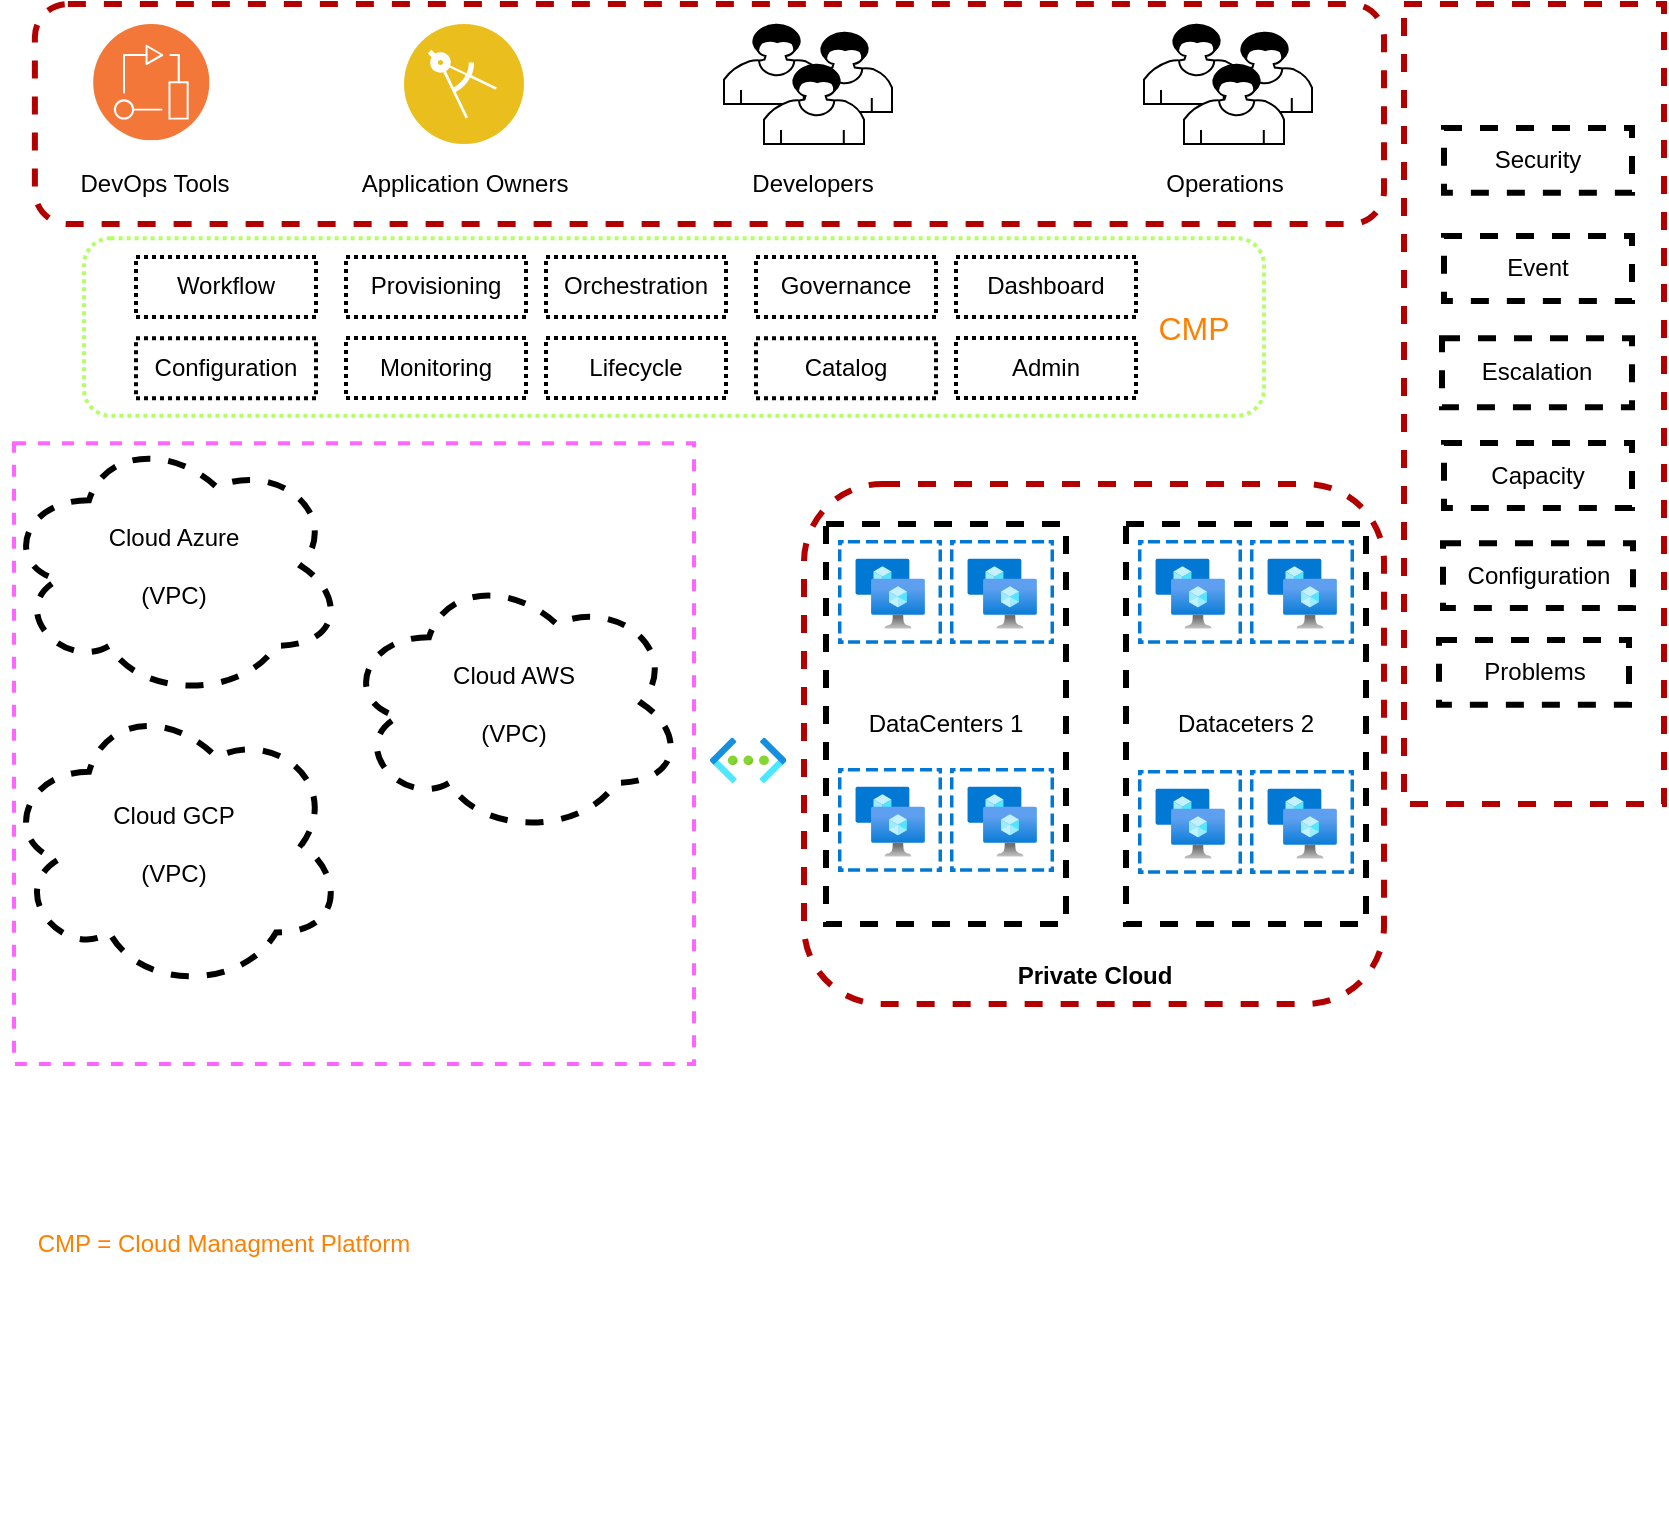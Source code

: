 <mxfile version="13.10.0" type="embed">
    <diagram id="f9QB8XBYw-Qf3E7ueuMX" name="Page-1">
        <mxGraphModel dx="2128" dy="971" grid="1" gridSize="10" guides="1" tooltips="1" connect="1" arrows="1" fold="1" page="1" pageScale="1" pageWidth="850" pageHeight="1100" math="0" shadow="0">
            <root>
                <mxCell id="0"/>
                <mxCell id="1" parent="0"/>
                <mxCell id="20" value="" style="group" parent="1" vertex="1" connectable="0">
                    <mxGeometry x="30" y="60" width="660" height="100" as="geometry"/>
                </mxCell>
                <mxCell id="23" value="" style="rounded=1;whiteSpace=wrap;html=1;strokeColor=#B20000;fontColor=#ffffff;dashed=1;fillColor=none;strokeWidth=3;" parent="20" vertex="1">
                    <mxGeometry x="-14.559" y="-10" width="674.559" height="110" as="geometry"/>
                </mxCell>
                <mxCell id="2" value="" style="aspect=fixed;perimeter=ellipsePerimeter;html=1;align=center;shadow=0;dashed=0;fontColor=#4277BB;labelBackgroundColor=#ffffff;fontSize=12;spacingTop=3;image;image=img/lib/ibm/devops/devops.svg;" parent="20" vertex="1">
                    <mxGeometry x="14.559" width="58.235" height="58.235" as="geometry"/>
                </mxCell>
                <mxCell id="4" value="DevOps Tools" style="text;html=1;align=center;verticalAlign=middle;resizable=0;points=[];autosize=1;" parent="20" vertex="1">
                    <mxGeometry y="70" width="90" height="20" as="geometry"/>
                </mxCell>
                <mxCell id="18" value="" style="group" parent="1" vertex="1" connectable="0">
                    <mxGeometry x="360" y="60" width="84" height="90" as="geometry"/>
                </mxCell>
                <mxCell id="10" value="Developers" style="text;html=1;align=center;verticalAlign=middle;resizable=0;points=[];autosize=1;" parent="18" vertex="1">
                    <mxGeometry x="4" y="70" width="80" height="20" as="geometry"/>
                </mxCell>
                <mxCell id="12" value="" style="group" parent="18" vertex="1" connectable="0">
                    <mxGeometry width="84" height="60" as="geometry"/>
                </mxCell>
                <mxCell id="8" value="" style="shape=mxgraph.bpmn.user_task;html=1;outlineConnect=0;container=1;" parent="12" vertex="1">
                    <mxGeometry x="34" y="4" width="50" height="40" as="geometry"/>
                </mxCell>
                <mxCell id="11" value="" style="group" parent="12" vertex="1" connectable="0">
                    <mxGeometry width="70" height="60" as="geometry"/>
                </mxCell>
                <mxCell id="7" value="" style="shape=mxgraph.bpmn.user_task;html=1;outlineConnect=0;" parent="11" vertex="1">
                    <mxGeometry width="50" height="40" as="geometry"/>
                </mxCell>
                <mxCell id="9" value="" style="shape=mxgraph.bpmn.user_task;html=1;outlineConnect=0;" parent="11" vertex="1">
                    <mxGeometry x="20" y="20" width="50" height="40" as="geometry"/>
                </mxCell>
                <mxCell id="19" value="" style="group" parent="1" vertex="1" connectable="0">
                    <mxGeometry x="170" y="60" width="120" height="90" as="geometry"/>
                </mxCell>
                <mxCell id="3" value="" style="aspect=fixed;perimeter=ellipsePerimeter;html=1;align=center;shadow=0;dashed=0;fontColor=#4277BB;labelBackgroundColor=#ffffff;fontSize=12;spacingTop=3;image;image=img/lib/ibm/applications/enterprise_applications.svg;" parent="19" vertex="1">
                    <mxGeometry x="30" width="60" height="60" as="geometry"/>
                </mxCell>
                <mxCell id="5" value="Application Owners" style="text;html=1;align=center;verticalAlign=middle;resizable=0;points=[];autosize=1;" parent="19" vertex="1">
                    <mxGeometry y="70" width="120" height="20" as="geometry"/>
                </mxCell>
                <mxCell id="22" value="" style="group" parent="1" vertex="1" connectable="0">
                    <mxGeometry x="570" y="60" width="84" height="90" as="geometry"/>
                </mxCell>
                <mxCell id="13" value="" style="group" parent="22" vertex="1" connectable="0">
                    <mxGeometry width="84" height="60" as="geometry"/>
                </mxCell>
                <mxCell id="14" value="" style="shape=mxgraph.bpmn.user_task;html=1;outlineConnect=0;container=1;" parent="13" vertex="1">
                    <mxGeometry x="34" y="4" width="50" height="40" as="geometry"/>
                </mxCell>
                <mxCell id="15" value="" style="group" parent="13" vertex="1" connectable="0">
                    <mxGeometry width="70" height="60" as="geometry"/>
                </mxCell>
                <mxCell id="16" value="" style="shape=mxgraph.bpmn.user_task;html=1;outlineConnect=0;" parent="15" vertex="1">
                    <mxGeometry width="50" height="40" as="geometry"/>
                </mxCell>
                <mxCell id="17" value="" style="shape=mxgraph.bpmn.user_task;html=1;outlineConnect=0;" parent="15" vertex="1">
                    <mxGeometry x="20" y="20" width="50" height="40" as="geometry"/>
                </mxCell>
                <mxCell id="21" value="Operations" style="text;html=1;align=center;verticalAlign=middle;resizable=0;points=[];autosize=1;" parent="22" vertex="1">
                    <mxGeometry x="5" y="70" width="70" height="20" as="geometry"/>
                </mxCell>
                <mxCell id="28" value="&lt;b&gt;Business Support&lt;br&gt;/&amp;nbsp; Operation&lt;/b&gt;" style="rounded=0;whiteSpace=wrap;html=1;dashed=1;strokeWidth=3;strokeColor=#B20000;fontColor=#ffffff;fillColor=none;horizontal=1;verticalAlign=top;" parent="1" vertex="1">
                    <mxGeometry x="700" y="50" width="130" height="400" as="geometry"/>
                </mxCell>
                <mxCell id="38" value="" style="group" parent="1" vertex="1" connectable="0">
                    <mxGeometry x="720" y="120" width="94" height="86.486" as="geometry"/>
                </mxCell>
                <mxCell id="48" value="" style="group" vertex="1" connectable="0" parent="38">
                    <mxGeometry y="-8" width="94" height="86.486" as="geometry"/>
                </mxCell>
                <mxCell id="49" value="" style="group" vertex="1" connectable="0" parent="48">
                    <mxGeometry width="94" height="86.486" as="geometry"/>
                </mxCell>
                <mxCell id="29" value="Security" style="rounded=0;whiteSpace=wrap;html=1;dashed=1;strokeWidth=3;fillColor=none;" parent="49" vertex="1">
                    <mxGeometry width="94" height="32.432" as="geometry"/>
                </mxCell>
                <mxCell id="33" value="Event" style="rounded=0;whiteSpace=wrap;html=1;dashed=1;strokeWidth=3;fillColor=none;" parent="49" vertex="1">
                    <mxGeometry y="54.054" width="94" height="32.432" as="geometry"/>
                </mxCell>
                <mxCell id="50" value="" style="group" vertex="1" connectable="0" parent="1">
                    <mxGeometry x="717.5" y="217.146" width="97" height="183.284" as="geometry"/>
                </mxCell>
                <mxCell id="30" value="Escalation" style="rounded=0;whiteSpace=wrap;html=1;dashed=1;strokeWidth=3;fillColor=none;container=0;" parent="50" vertex="1">
                    <mxGeometry x="1.5" width="95" height="34.465" as="geometry"/>
                </mxCell>
                <mxCell id="31" value="Capacity" style="rounded=0;whiteSpace=wrap;html=1;dashed=1;strokeWidth=3;fillColor=none;container=0;" parent="50" vertex="1">
                    <mxGeometry x="2.5" y="52.368" width="94" height="32.432" as="geometry"/>
                </mxCell>
                <mxCell id="32" value="Configuration" style="rounded=0;whiteSpace=wrap;html=1;dashed=1;strokeWidth=3;fillColor=none;container=0;" parent="50" vertex="1">
                    <mxGeometry x="2" y="102.422" width="95" height="32.432" as="geometry"/>
                </mxCell>
                <mxCell id="45" value="Problems" style="rounded=0;whiteSpace=wrap;html=1;dashed=1;strokeWidth=3;fillColor=none;container=0;" vertex="1" parent="50">
                    <mxGeometry y="150.852" width="95" height="32.432" as="geometry"/>
                </mxCell>
                <mxCell id="51" value="" style="group" vertex="1" connectable="0" parent="1">
                    <mxGeometry y="265" width="394" height="315" as="geometry"/>
                </mxCell>
                <mxCell id="24" value="Cloud Azure&lt;br&gt;&lt;br&gt;(VPC)" style="ellipse;shape=cloud;whiteSpace=wrap;html=1;dashed=1;strokeWidth=3;fillColor=none;" parent="51" vertex="1">
                    <mxGeometry width="170" height="132.391" as="geometry"/>
                </mxCell>
                <mxCell id="25" value="Cloud AWS&lt;br&gt;&lt;br&gt;(VPC)" style="ellipse;shape=cloud;whiteSpace=wrap;html=1;dashed=1;strokeWidth=3;fillColor=none;" parent="51" vertex="1">
                    <mxGeometry x="170" y="68.478" width="170" height="132.391" as="geometry"/>
                </mxCell>
                <mxCell id="34" value="Cloud GCP&lt;br&gt;&lt;br&gt;(VPC)" style="ellipse;shape=cloud;whiteSpace=wrap;html=1;dashed=1;strokeWidth=3;fillColor=none;" parent="51" vertex="1">
                    <mxGeometry y="132.391" width="170" height="146.087" as="geometry"/>
                </mxCell>
                <mxCell id="88" value="" style="aspect=fixed;html=1;points=[];align=center;image;fontSize=12;image=img/lib/azure2/networking/Virtual_Networks.svg;dashed=1;dashPattern=1 1;labelBackgroundColor=none;strokeColor=#f0f0f0;strokeWidth=2;" vertex="1" parent="51">
                    <mxGeometry x="353" y="151.78" width="38.17" height="22.79" as="geometry"/>
                </mxCell>
                <mxCell id="89" value="" style="whiteSpace=wrap;html=1;dashed=1;labelBackgroundColor=none;strokeWidth=2;fillColor=none;strokeColor=#FF66FF;" vertex="1" parent="51">
                    <mxGeometry x="5" y="4.565" width="340" height="310.435" as="geometry"/>
                </mxCell>
                <mxCell id="90" style="edgeStyle=orthogonalEdgeStyle;rounded=0;orthogonalLoop=1;jettySize=auto;html=1;exitX=0.5;exitY=1;exitDx=0;exitDy=0;fontColor=#FF8000;" edge="1" parent="51" source="89" target="89">
                    <mxGeometry relative="1" as="geometry"/>
                </mxCell>
                <mxCell id="93" style="edgeStyle=orthogonalEdgeStyle;rounded=0;orthogonalLoop=1;jettySize=auto;html=1;exitX=0.5;exitY=1;exitDx=0;exitDy=0;fontColor=#FF8000;" edge="1" parent="51" source="89" target="89">
                    <mxGeometry relative="1" as="geometry"/>
                </mxCell>
                <mxCell id="52" value="" style="group;fillColor=none;labelPosition=center;verticalLabelPosition=bottom;align=center;verticalAlign=top;" vertex="1" connectable="0" parent="1">
                    <mxGeometry x="400" y="290" width="290" height="260" as="geometry"/>
                </mxCell>
                <mxCell id="35" value="&lt;br&gt;&lt;br&gt;&lt;br&gt;" style="rounded=1;whiteSpace=wrap;html=1;dashed=1;strokeWidth=3;strokeColor=#B20000;fontColor=#ffffff;fillColor=none;labelPosition=center;verticalLabelPosition=bottom;align=center;verticalAlign=bottom;" parent="52" vertex="1">
                    <mxGeometry width="290" height="260" as="geometry"/>
                </mxCell>
                <mxCell id="26" value="DataCenters 1" style="rounded=0;whiteSpace=wrap;html=1;dashed=1;strokeWidth=3;fillColor=none;" parent="52" vertex="1">
                    <mxGeometry x="11" y="20" width="120" height="200" as="geometry"/>
                </mxCell>
                <mxCell id="27" value="Dataceters 2" style="rounded=0;whiteSpace=wrap;html=1;dashed=1;strokeWidth=3;fillColor=none;" parent="52" vertex="1">
                    <mxGeometry x="161" y="20" width="120" height="200" as="geometry"/>
                </mxCell>
                <mxCell id="77" value="" style="group" vertex="1" connectable="0" parent="52">
                    <mxGeometry x="17" y="28" width="108" height="52" as="geometry"/>
                </mxCell>
                <mxCell id="75" value="" style="aspect=fixed;html=1;points=[];align=center;image;fontSize=12;image=img/lib/azure2/compute/Availability_Sets.svg;dashed=1;dashPattern=1 1;labelBackgroundColor=none;strokeColor=#B3FF66;strokeWidth=2;" vertex="1" parent="77">
                    <mxGeometry width="52" height="52" as="geometry"/>
                </mxCell>
                <mxCell id="76" value="" style="aspect=fixed;html=1;points=[];align=center;image;fontSize=12;image=img/lib/azure2/compute/Availability_Sets.svg;dashed=1;dashPattern=1 1;labelBackgroundColor=none;strokeColor=#B3FF66;strokeWidth=2;" vertex="1" parent="77">
                    <mxGeometry x="56" width="52" height="52" as="geometry"/>
                </mxCell>
                <mxCell id="78" value="" style="group" vertex="1" connectable="0" parent="52">
                    <mxGeometry x="167" y="28" width="108" height="52" as="geometry"/>
                </mxCell>
                <mxCell id="79" value="" style="aspect=fixed;html=1;points=[];align=center;image;fontSize=12;image=img/lib/azure2/compute/Availability_Sets.svg;dashed=1;dashPattern=1 1;labelBackgroundColor=none;strokeColor=#B3FF66;strokeWidth=2;" vertex="1" parent="78">
                    <mxGeometry width="52" height="52" as="geometry"/>
                </mxCell>
                <mxCell id="80" value="" style="aspect=fixed;html=1;points=[];align=center;image;fontSize=12;image=img/lib/azure2/compute/Availability_Sets.svg;dashed=1;dashPattern=1 1;labelBackgroundColor=none;strokeColor=#B3FF66;strokeWidth=2;" vertex="1" parent="78">
                    <mxGeometry x="56" width="52" height="52" as="geometry"/>
                </mxCell>
                <mxCell id="81" value="" style="group" vertex="1" connectable="0" parent="52">
                    <mxGeometry x="17" y="134" width="108" height="52" as="geometry"/>
                </mxCell>
                <mxCell id="94" value="" style="group" vertex="1" connectable="0" parent="81">
                    <mxGeometry y="8" width="108" height="52" as="geometry"/>
                </mxCell>
                <mxCell id="82" value="" style="aspect=fixed;html=1;points=[];align=center;image;fontSize=12;image=img/lib/azure2/compute/Availability_Sets.svg;dashed=1;dashPattern=1 1;labelBackgroundColor=none;strokeColor=#B3FF66;strokeWidth=2;" vertex="1" parent="94">
                    <mxGeometry width="52" height="52" as="geometry"/>
                </mxCell>
                <mxCell id="83" value="" style="aspect=fixed;html=1;points=[];align=center;image;fontSize=12;image=img/lib/azure2/compute/Availability_Sets.svg;dashed=1;dashPattern=1 1;labelBackgroundColor=none;strokeColor=#B3FF66;strokeWidth=2;" vertex="1" parent="94">
                    <mxGeometry x="56" width="52" height="52" as="geometry"/>
                </mxCell>
                <mxCell id="84" value="" style="group" vertex="1" connectable="0" parent="52">
                    <mxGeometry x="167" y="143" width="108" height="52" as="geometry"/>
                </mxCell>
                <mxCell id="85" value="" style="aspect=fixed;html=1;points=[];align=center;image;fontSize=12;image=img/lib/azure2/compute/Availability_Sets.svg;dashed=1;dashPattern=1 1;labelBackgroundColor=none;strokeColor=#B3FF66;strokeWidth=2;" vertex="1" parent="84">
                    <mxGeometry width="52" height="52" as="geometry"/>
                </mxCell>
                <mxCell id="86" value="" style="aspect=fixed;html=1;points=[];align=center;image;fontSize=12;image=img/lib/azure2/compute/Availability_Sets.svg;dashed=1;dashPattern=1 1;labelBackgroundColor=none;strokeColor=#B3FF66;strokeWidth=2;" vertex="1" parent="84">
                    <mxGeometry x="56" width="52" height="52" as="geometry"/>
                </mxCell>
                <mxCell id="36" value="&lt;b&gt;Private Cloud&lt;/b&gt;" style="text;html=1;align=center;verticalAlign=middle;resizable=0;points=[];autosize=1;" parent="52" vertex="1">
                    <mxGeometry x="100" y="236" width="90" height="20" as="geometry"/>
                </mxCell>
                <mxCell id="57" value="" style="rounded=1;whiteSpace=wrap;html=1;labelBackgroundColor=none;fillColor=none;dashed=1;dashPattern=1 1;strokeWidth=2;strokeColor=#B3FF66;" vertex="1" parent="1">
                    <mxGeometry x="40" y="167.15" width="590" height="88.68" as="geometry"/>
                </mxCell>
                <mxCell id="62" value="&lt;font style=&quot;font-size: 16px&quot;&gt;CMP&lt;/font&gt;" style="text;html=1;strokeColor=none;fillColor=none;align=center;verticalAlign=middle;whiteSpace=wrap;rounded=0;dashed=1;dashPattern=1 1;labelBackgroundColor=none;fontColor=#FF8000;" vertex="1" parent="1">
                    <mxGeometry x="570" y="190.06" width="50" height="43.51" as="geometry"/>
                </mxCell>
                <mxCell id="63" value="CMP = Cloud Managment Platform" style="text;html=1;strokeColor=none;fillColor=none;align=center;verticalAlign=middle;whiteSpace=wrap;rounded=0;dashed=1;dashPattern=1 1;labelBackgroundColor=none;fontColor=#FF8000;" vertex="1" parent="1">
                    <mxGeometry y="660" width="220" height="20" as="geometry"/>
                </mxCell>
                <mxCell id="96" value="" style="group" vertex="1" connectable="0" parent="1">
                    <mxGeometry x="66" y="176.49" width="500" height="70.66" as="geometry"/>
                </mxCell>
                <mxCell id="59" value="Workflow" style="rounded=0;whiteSpace=wrap;html=1;dashed=1;dashPattern=1 1;labelBackgroundColor=none;strokeWidth=2;" vertex="1" parent="96">
                    <mxGeometry width="90" height="30" as="geometry"/>
                </mxCell>
                <mxCell id="64" value="Provisioning" style="rounded=0;whiteSpace=wrap;html=1;dashed=1;dashPattern=1 1;labelBackgroundColor=none;strokeWidth=2;" vertex="1" parent="96">
                    <mxGeometry x="105" width="90" height="30" as="geometry"/>
                </mxCell>
                <mxCell id="65" value="Orchestration&lt;span style=&quot;color: rgba(0 , 0 , 0 , 0) ; font-family: monospace ; font-size: 0px&quot;&gt;%3CmxGraphModel%3E%3Croot%3E%3CmxCell%20id%3D%220%22%2F%3E%3CmxCell%20id%3D%221%22%20parent%3D%220%22%2F%3E%3CmxCell%20id%3D%222%22%20value%3D%22Monitoring%22%20style%3D%22rounded%3D0%3BwhiteSpace%3Dwrap%3Bhtml%3D1%3Bdashed%3D1%3BdashPattern%3D1%201%3BlabelBackgroundColor%3Dnone%3BstrokeWidth%3D2%3B%22%20vertex%3D%221%22%20parent%3D%221%22%3E%3CmxGeometry%20x%3D%22145%22%20y%3D%22215.0%22%20width%3D%2290%22%20height%3D%2230%22%20as%3D%22geometry%22%2F%3E%3C%2FmxCell%3E%3C%2Froot%3E%3C%2FmxGraphModel%3E&lt;/span&gt;" style="rounded=0;whiteSpace=wrap;html=1;dashed=1;dashPattern=1 1;labelBackgroundColor=none;strokeWidth=2;" vertex="1" parent="96">
                    <mxGeometry x="205" width="90" height="30" as="geometry"/>
                </mxCell>
                <mxCell id="66" value="Configuration" style="rounded=0;whiteSpace=wrap;html=1;dashed=1;dashPattern=1 1;labelBackgroundColor=none;strokeWidth=2;" vertex="1" parent="96">
                    <mxGeometry y="40.66" width="90" height="30" as="geometry"/>
                </mxCell>
                <mxCell id="67" value="Monitoring" style="rounded=0;whiteSpace=wrap;html=1;dashed=1;dashPattern=1 1;labelBackgroundColor=none;strokeWidth=2;" vertex="1" parent="96">
                    <mxGeometry x="105" y="40.51" width="90" height="30" as="geometry"/>
                </mxCell>
                <mxCell id="70" value="Lifecycle" style="rounded=0;whiteSpace=wrap;html=1;dashed=1;dashPattern=1 1;labelBackgroundColor=none;strokeWidth=2;" vertex="1" parent="96">
                    <mxGeometry x="205" y="40.51" width="90" height="30" as="geometry"/>
                </mxCell>
                <mxCell id="71" value="Catalog" style="rounded=0;whiteSpace=wrap;html=1;dashed=1;dashPattern=1 1;labelBackgroundColor=none;strokeWidth=2;" vertex="1" parent="96">
                    <mxGeometry x="310" y="40.66" width="90" height="30" as="geometry"/>
                </mxCell>
                <mxCell id="72" value="Governance" style="rounded=0;whiteSpace=wrap;html=1;dashed=1;dashPattern=1 1;labelBackgroundColor=none;strokeWidth=2;" vertex="1" parent="96">
                    <mxGeometry x="310" width="90" height="30" as="geometry"/>
                </mxCell>
                <mxCell id="73" value="Dashboard" style="rounded=0;whiteSpace=wrap;html=1;dashed=1;dashPattern=1 1;labelBackgroundColor=none;strokeWidth=2;" vertex="1" parent="96">
                    <mxGeometry x="410" width="90" height="30" as="geometry"/>
                </mxCell>
                <mxCell id="74" value="Admin" style="rounded=0;whiteSpace=wrap;html=1;dashed=1;dashPattern=1 1;labelBackgroundColor=none;strokeWidth=2;" vertex="1" parent="96">
                    <mxGeometry x="410" y="40.51" width="90" height="30" as="geometry"/>
                </mxCell>
            </root>
        </mxGraphModel>
    </diagram>
</mxfile>